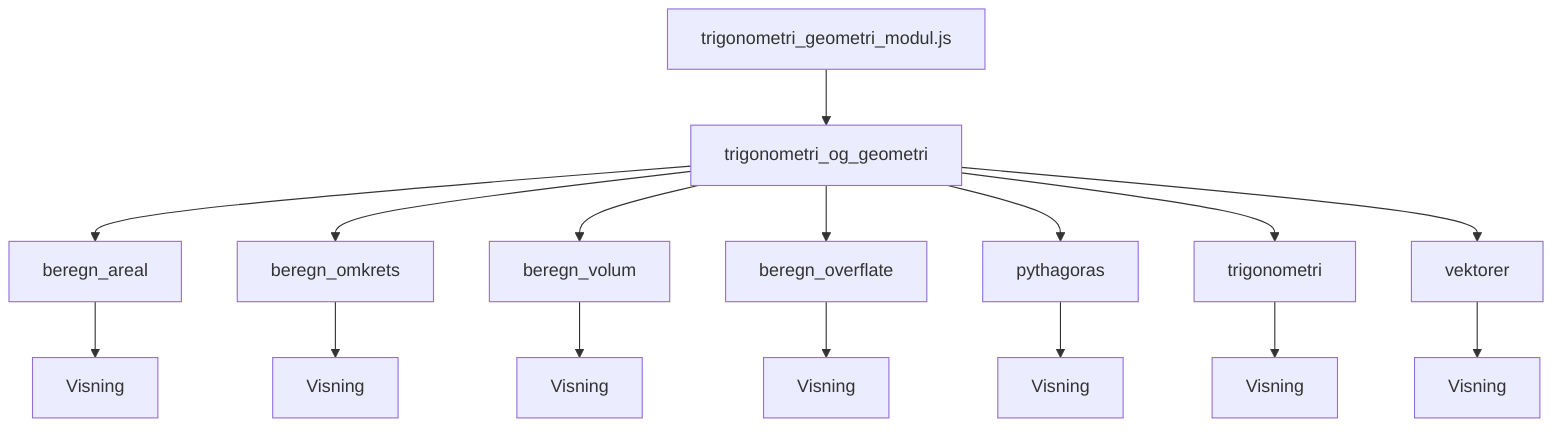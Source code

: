 graph TD
    A[trigonometri_geometri_modul.js] --> B[trigonometri_og_geometri]
    B --> C[beregn_areal]
    B --> D[beregn_omkrets]
    B --> E[beregn_volum]
    B --> F[beregn_overflate]
    B --> G[pythagoras]
    B --> H[trigonometri]
    B --> I[vektorer]
    C --> J[Visning]
    D --> K[Visning]
    E --> L[Visning]
    F --> M[Visning]
    G --> N[Visning]
    H --> O[Visning]
    I --> P[Visning]